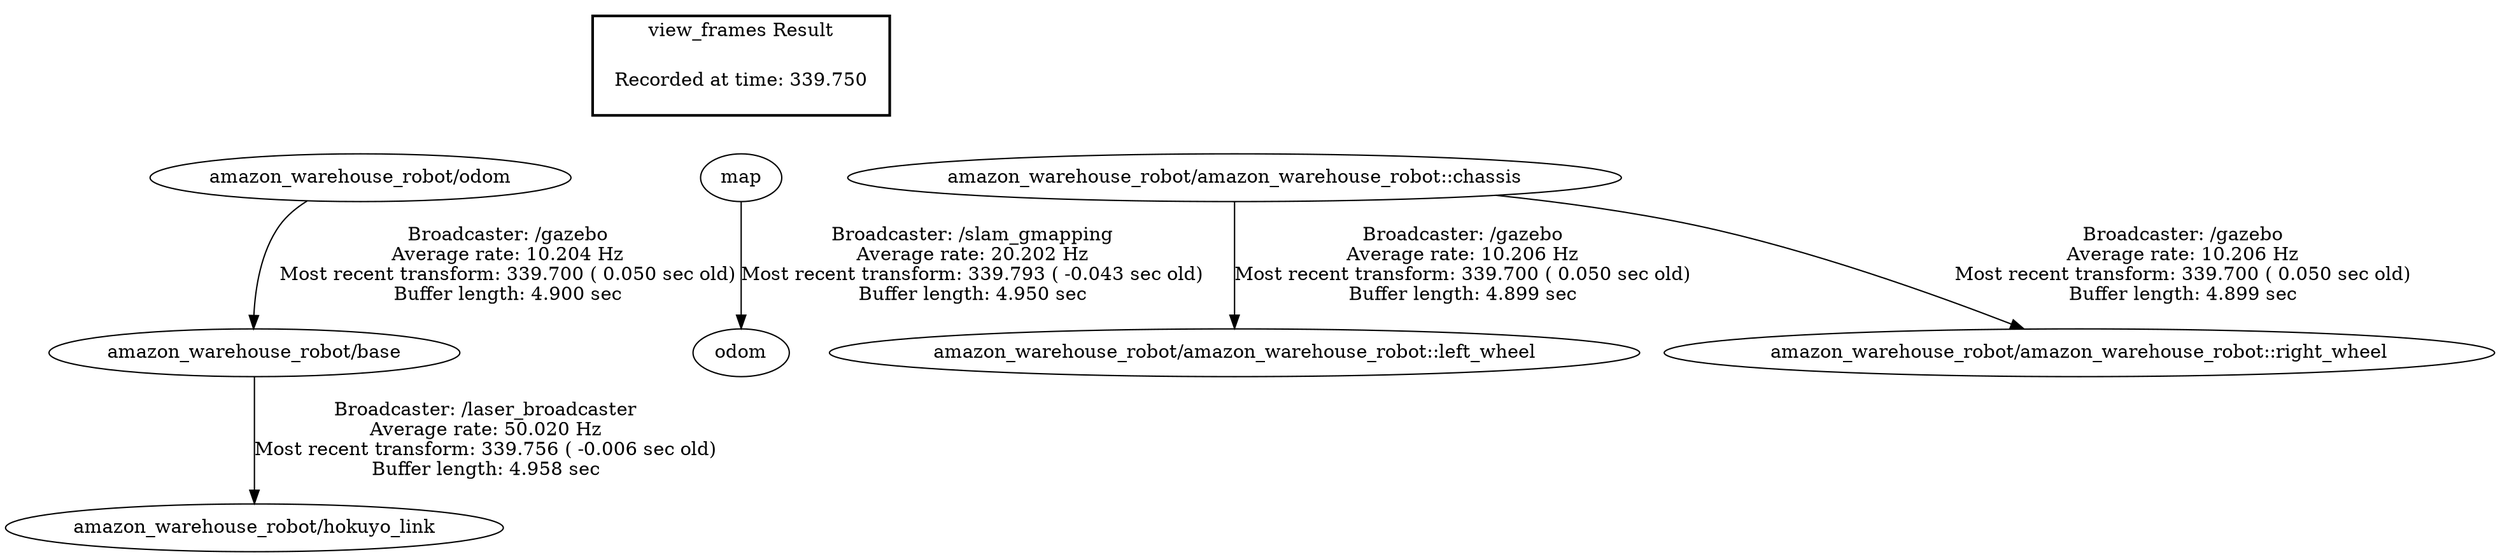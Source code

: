 digraph G {
"amazon_warehouse_robot/base" -> "amazon_warehouse_robot/hokuyo_link"[label="Broadcaster: /laser_broadcaster\nAverage rate: 50.020 Hz\nMost recent transform: 339.756 ( -0.006 sec old)\nBuffer length: 4.958 sec\n"];
"amazon_warehouse_robot/odom" -> "amazon_warehouse_robot/base"[label="Broadcaster: /gazebo\nAverage rate: 10.204 Hz\nMost recent transform: 339.700 ( 0.050 sec old)\nBuffer length: 4.900 sec\n"];
"map" -> "odom"[label="Broadcaster: /slam_gmapping\nAverage rate: 20.202 Hz\nMost recent transform: 339.793 ( -0.043 sec old)\nBuffer length: 4.950 sec\n"];
"amazon_warehouse_robot/amazon_warehouse_robot::chassis" -> "amazon_warehouse_robot/amazon_warehouse_robot::left_wheel"[label="Broadcaster: /gazebo\nAverage rate: 10.206 Hz\nMost recent transform: 339.700 ( 0.050 sec old)\nBuffer length: 4.899 sec\n"];
"amazon_warehouse_robot/amazon_warehouse_robot::chassis" -> "amazon_warehouse_robot/amazon_warehouse_robot::right_wheel"[label="Broadcaster: /gazebo\nAverage rate: 10.206 Hz\nMost recent transform: 339.700 ( 0.050 sec old)\nBuffer length: 4.899 sec\n"];
edge [style=invis];
 subgraph cluster_legend { style=bold; color=black; label ="view_frames Result";
"Recorded at time: 339.750"[ shape=plaintext ] ;
 }->"map";
edge [style=invis];
 subgraph cluster_legend { style=bold; color=black; label ="view_frames Result";
"Recorded at time: 339.750"[ shape=plaintext ] ;
 }->"amazon_warehouse_robot/odom";
edge [style=invis];
 subgraph cluster_legend { style=bold; color=black; label ="view_frames Result";
"Recorded at time: 339.750"[ shape=plaintext ] ;
 }->"amazon_warehouse_robot/amazon_warehouse_robot::chassis";
}